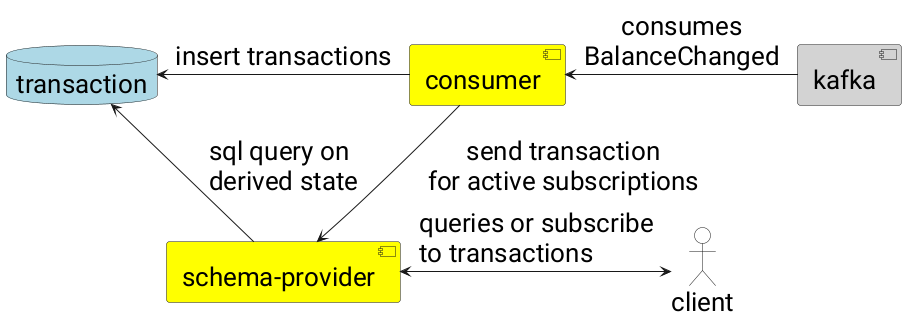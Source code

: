 @startuml
skinparam shadowing false
skinparam defaultFontName Roboto
skinparam defaultFontSize 26

database transaction as tr #LightBlue
component consumer as c #Yellow
actor client as cl #White
component kafka as kc #LightGrey

component "schema-provider" as sp #Yellow

tr <- c :insert transactions
c <- kc :consumes\nBalanceChanged
sp <-> cl :queries or subscribe\lto transactions
tr <-- sp :sql query on\lderived state
c --> sp :send transaction\nfor active subscriptions


@enduml